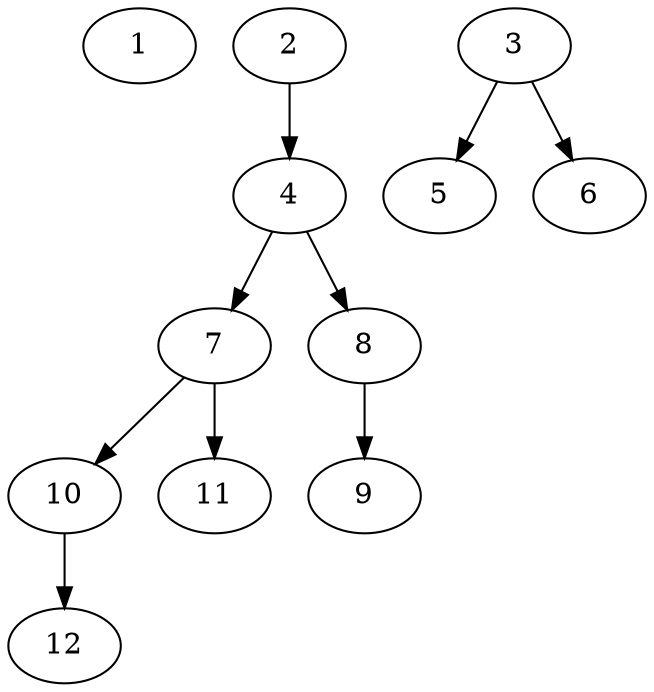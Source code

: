 // DAG (tier=1-easy, mode=compute, n=12, ccr=0.287, fat=0.487, density=0.313, regular=0.781, jump=0.064, mindata=262144, maxdata=2097152)
// DAG automatically generated by daggen at Sun Aug 24 16:33:32 2025
// /home/ermia/Project/Environments/daggen/bin/daggen --dot --ccr 0.287 --fat 0.487 --regular 0.781 --density 0.313 --jump 0.064 --mindata 262144 --maxdata 2097152 -n 12 
digraph G {
  1 [size="6898235857380048896", alpha="0.07", expect_size="3449117928690024448"]
  2 [size="23110526982584904", alpha="0.01", expect_size="11555263491292452"]
  2 -> 4 [size ="9389905805312"]
  3 [size="42626265194120", alpha="0.06", expect_size="21313132597060"]
  3 -> 5 [size ="1021740843008"]
  3 -> 6 [size ="1021740843008"]
  4 [size="250832322292280", alpha="0.17", expect_size="125416161146140"]
  4 -> 7 [size ="7990786654208"]
  4 -> 8 [size ="7990786654208"]
  5 [size="3826986269669100", alpha="0.08", expect_size="1913493134834550"]
  6 [size="32443748562298484", alpha="0.00", expect_size="16221874281149242"]
  7 [size="1568918165123399", alpha="0.12", expect_size="784459082561699"]
  7 -> 10 [size ="29743395110912"]
  7 -> 11 [size ="29743395110912"]
  8 [size="293517473376894976", alpha="0.02", expect_size="146758736688447488"]
  8 -> 9 [size ="3533290078208"]
  9 [size="1897486839862788096", alpha="0.20", expect_size="948743419931394048"]
  10 [size="587705535030099968", alpha="0.07", expect_size="293852767515049984"]
  10 -> 12 [size ="5613018939392"]
  11 [size="1076966271771213824", alpha="0.16", expect_size="538483135885606912"]
  12 [size="373270708667798", alpha="0.19", expect_size="186635354333899"]
}